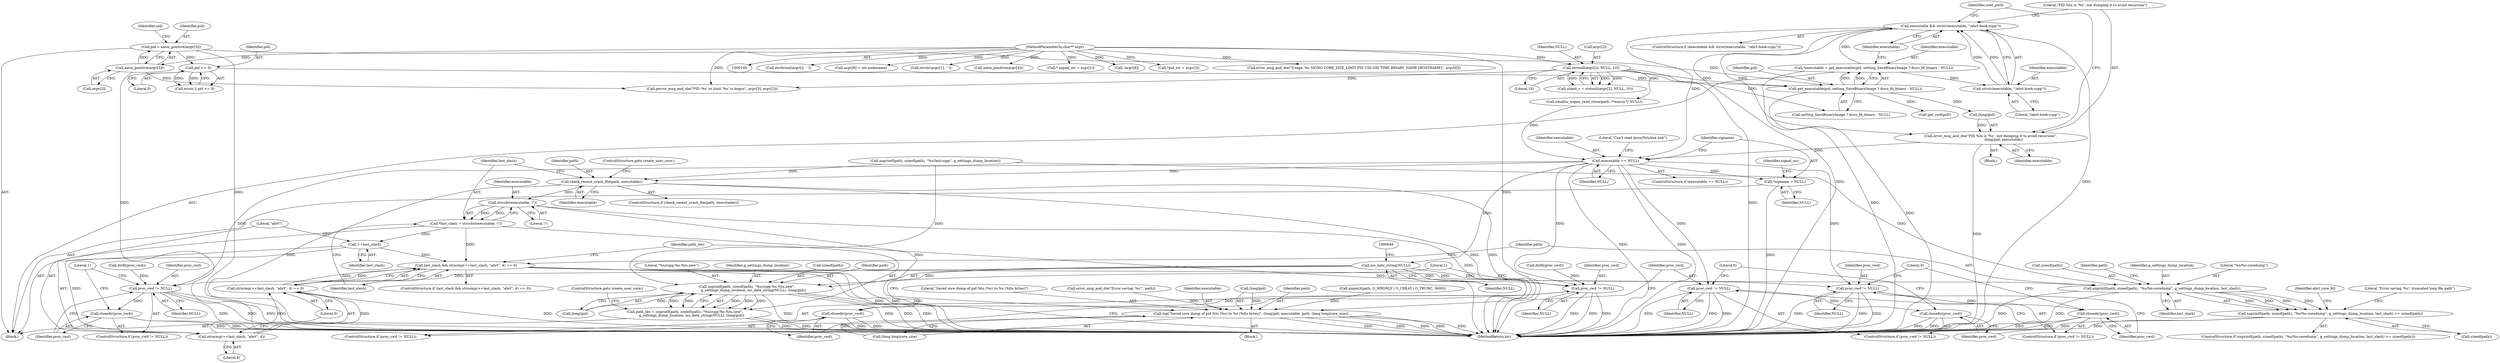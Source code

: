 digraph "0_abrt_8939398b82006ba1fec4ed491339fc075f43fc7c_1@API" {
"1000385" [label="(Call,executable && strstr(executable, \"/abrt-hook-ccpp\"))"];
"1000375" [label="(Call,*executable = get_executable(pid, setting_SaveBinaryImage ? &src_fd_binary : NULL))"];
"1000377" [label="(Call,get_executable(pid, setting_SaveBinaryImage ? &src_fd_binary : NULL))"];
"1000308" [label="(Call,pid = xatoi_positive(argv[3]))"];
"1000310" [label="(Call,xatoi_positive(argv[3]))"];
"1000151" [label="(MethodParameterIn,char** argv)"];
"1000324" [label="(Call,pid <= 0)"];
"1000277" [label="(Call,strtoull(argv[2], NULL, 10))"];
"1000387" [label="(Call,strstr(executable, \"/abrt-hook-ccpp\"))"];
"1000391" [label="(Call,error_msg_and_die(\"PID %lu is '%s', not dumping it to avoid recursion\",\n                        (long)pid, executable))"];
"1000474" [label="(Call,executable == NULL)"];
"1000485" [label="(Call,*signame = NULL)"];
"1000547" [label="(Call,check_recent_crash_file(path, executable))"];
"1000555" [label="(Call,strrchr(executable, '/'))"];
"1000553" [label="(Call,*last_slash = strrchr(executable, '/'))"];
"1000559" [label="(Call,last_slash && strncmp(++last_slash, \"abrt\", 4) == 0)"];
"1000571" [label="(Call,snprintf(path, sizeof(path), \"%s/%s-coredump\", g_settings_dump_location, last_slash))"];
"1000570" [label="(Call,snprintf(path, sizeof(path), \"%s/%s-coredump\", g_settings_dump_location, last_slash) >= sizeof(path))"];
"1000563" [label="(Call,++last_slash)"];
"1000562" [label="(Call,strncmp(++last_slash, \"abrt\", 4))"];
"1000561" [label="(Call,strncmp(++last_slash, \"abrt\", 4) == 0)"];
"1000616" [label="(Call,log(\"Saved core dump of pid %lu (%s) to %s (%llu bytes)\", (long)pid, executable, path, (long long)core_size))"];
"1000627" [label="(Call,proc_cwd != NULL)"];
"1000630" [label="(Call,closedir(proc_cwd))"];
"1000643" [label="(Call,iso_date_string(NULL))"];
"1000637" [label="(Call,snprintf(path, sizeof(path), \"%s/ccpp-%s-%lu.new\",\n            g_settings_dump_location, iso_date_string(NULL), (long)pid))"];
"1000635" [label="(Call,path_len = snprintf(path, sizeof(path), \"%s/ccpp-%s-%lu.new\",\n            g_settings_dump_location, iso_date_string(NULL), (long)pid))"];
"1001190" [label="(Call,proc_cwd != NULL)"];
"1001193" [label="(Call,closedir(proc_cwd))"];
"1001212" [label="(Call,proc_cwd != NULL)"];
"1001215" [label="(Call,closedir(proc_cwd))"];
"1001230" [label="(Call,proc_cwd != NULL)"];
"1001233" [label="(Call,closedir(proc_cwd))"];
"1000576" [label="(Identifier,g_settings_dump_location)"];
"1000316" [label="(Identifier,uid)"];
"1000639" [label="(Call,sizeof(path))"];
"1000563" [label="(Call,++last_slash)"];
"1000645" [label="(Call,(long)pid)"];
"1000485" [label="(Call,*signame = NULL)"];
"1000566" [label="(Literal,4)"];
"1000308" [label="(Call,pid = xatoi_positive(argv[3]))"];
"1001189" [label="(ControlStructure,if (proc_cwd != NULL))"];
"1000375" [label="(Call,*executable = get_executable(pid, setting_SaveBinaryImage ? &src_fd_binary : NULL))"];
"1000556" [label="(Identifier,executable)"];
"1000326" [label="(Literal,0)"];
"1000570" [label="(Call,snprintf(path, sizeof(path), \"%s/%s-coredump\", g_settings_dump_location, last_slash) >= sizeof(path))"];
"1000376" [label="(Identifier,executable)"];
"1001230" [label="(Call,proc_cwd != NULL)"];
"1000203" [label="(Call,strchrnul(argv[i], ' '))"];
"1000627" [label="(Call,proc_cwd != NULL)"];
"1000281" [label="(Identifier,NULL)"];
"1000392" [label="(Literal,\"PID %lu is '%s', not dumping it to avoid recursion\")"];
"1000277" [label="(Call,strtoull(argv[2], NULL, 10))"];
"1000628" [label="(Identifier,proc_cwd)"];
"1001207" [label="(Call,dirfd(proc_cwd))"];
"1000549" [label="(Identifier,executable)"];
"1000378" [label="(Identifier,pid)"];
"1001193" [label="(Call,closedir(proc_cwd))"];
"1000473" [label="(ControlStructure,if (executable == NULL))"];
"1000361" [label="(Call,argv[8] = uts.nodename)"];
"1000623" [label="(Call,(long long)core_size)"];
"1000389" [label="(Literal,\"/abrt-hook-ccpp\")"];
"1000567" [label="(Literal,0)"];
"1000184" [label="(Call,strchr(argv[1], ' '))"];
"1000396" [label="(Identifier,executable)"];
"1000621" [label="(Identifier,executable)"];
"1000386" [label="(Identifier,executable)"];
"1001190" [label="(Call,proc_cwd != NULL)"];
"1000618" [label="(Call,(long)pid)"];
"1000540" [label="(Call,snprintf(path, sizeof(path), \"%s/last-ccpp\", g_settings_dump_location))"];
"1000577" [label="(Identifier,last_slash)"];
"1000278" [label="(Call,argv[2])"];
"1000572" [label="(Identifier,path)"];
"1000151" [label="(MethodParameterIn,char** argv)"];
"1000636" [label="(Identifier,path_len)"];
"1000390" [label="(Block,)"];
"1000388" [label="(Identifier,executable)"];
"1000635" [label="(Call,path_len = snprintf(path, sizeof(path), \"%s/ccpp-%s-%lu.new\",\n            g_settings_dump_location, iso_date_string(NULL), (long)pid))"];
"1000322" [label="(Call,errno || pid <= 0)"];
"1000548" [label="(Identifier,path)"];
"1000564" [label="(Identifier,last_slash)"];
"1000317" [label="(Call,xatoi_positive(argv[4]))"];
"1001192" [label="(Identifier,NULL)"];
"1000310" [label="(Call,xatoi_positive(argv[3]))"];
"1000629" [label="(Identifier,NULL)"];
"1000571" [label="(Call,snprintf(path, sizeof(path), \"%s/%s-coredump\", g_settings_dump_location, last_slash))"];
"1000575" [label="(Literal,\"%s/%s-coredump\")"];
"1000573" [label="(Call,sizeof(path))"];
"1000324" [label="(Call,pid <= 0)"];
"1000554" [label="(Identifier,last_slash)"];
"1001213" [label="(Identifier,proc_cwd)"];
"1000264" [label="(Call,* signal_str = argv[1])"];
"1000393" [label="(Call,(long)pid)"];
"1001185" [label="(Call,dirfd(proc_cwd))"];
"1000557" [label="(Literal,'/')"];
"1000309" [label="(Identifier,pid)"];
"1000649" [label="(ControlStructure,goto create_user_core;)"];
"1000353" [label="(Call,!argv[8])"];
"1000643" [label="(Call,iso_date_string(NULL))"];
"1001196" [label="(Literal,1)"];
"1000398" [label="(Identifier,user_pwd)"];
"1000546" [label="(ControlStructure,if (check_recent_crash_file(path, executable)))"];
"1000152" [label="(Block,)"];
"1000644" [label="(Identifier,NULL)"];
"1000474" [label="(Call,executable == NULL)"];
"1000475" [label="(Identifier,executable)"];
"1000569" [label="(ControlStructure,if (snprintf(path, sizeof(path), \"%s/%s-coredump\", g_settings_dump_location, last_slash) >= sizeof(path)))"];
"1000585" [label="(Identifier,abrt_core_fd)"];
"1000637" [label="(Call,snprintf(path, sizeof(path), \"%s/ccpp-%s-%lu.new\",\n            g_settings_dump_location, iso_date_string(NULL), (long)pid))"];
"1000626" [label="(ControlStructure,if (proc_cwd != NULL))"];
"1000302" [label="(Call,*pid_str = argv[3])"];
"1000630" [label="(Call,closedir(proc_cwd))"];
"1000486" [label="(Identifier,signame)"];
"1000568" [label="(Block,)"];
"1000561" [label="(Call,strncmp(++last_slash, \"abrt\", 4) == 0)"];
"1000616" [label="(Call,log(\"Saved core dump of pid %lu (%s) to %s (%llu bytes)\", (long)pid, executable, path, (long long)core_size))"];
"1000633" [label="(Literal,0)"];
"1000387" [label="(Call,strstr(executable, \"/abrt-hook-ccpp\"))"];
"1000311" [label="(Call,argv[3])"];
"1000638" [label="(Identifier,path)"];
"1000385" [label="(Call,executable && strstr(executable, \"/abrt-hook-ccpp\"))"];
"1000377" [label="(Call,get_executable(pid, setting_SaveBinaryImage ? &src_fd_binary : NULL))"];
"1000558" [label="(ControlStructure,if (last_slash && strncmp(++last_slash, \"abrt\", 4) == 0))"];
"1001214" [label="(Identifier,NULL)"];
"1000391" [label="(Call,error_msg_and_die(\"PID %lu is '%s', not dumping it to avoid recursion\",\n                        (long)pid, executable))"];
"1000325" [label="(Identifier,pid)"];
"1000275" [label="(Call,ulimit_c = strtoull(argv[2], NULL, 10))"];
"1001229" [label="(ControlStructure,if (proc_cwd != NULL))"];
"1001191" [label="(Identifier,proc_cwd)"];
"1000641" [label="(Literal,\"%s/ccpp-%s-%lu.new\")"];
"1000282" [label="(Literal,10)"];
"1001216" [label="(Identifier,proc_cwd)"];
"1001194" [label="(Identifier,proc_cwd)"];
"1000622" [label="(Identifier,path)"];
"1001215" [label="(Call,closedir(proc_cwd))"];
"1001232" [label="(Identifier,NULL)"];
"1001236" [label="(Literal,0)"];
"1000489" [label="(Identifier,signal_no)"];
"1000586" [label="(Call,xopen3(path, O_WRONLY | O_CREAT | O_TRUNC, 0600))"];
"1000178" [label="(Call,error_msg_and_die(\"Usage: %s SIGNO CORE_SIZE_LIMIT PID UID GID TIME BINARY_NAME [HOSTNAME]\", argv[0]))"];
"1000479" [label="(Literal,\"Can't read /proc/%lu/exe link\")"];
"1000559" [label="(Call,last_slash && strncmp(++last_slash, \"abrt\", 4) == 0)"];
"1000553" [label="(Call,*last_slash = strrchr(executable, '/'))"];
"1001233" [label="(Call,closedir(proc_cwd))"];
"1001211" [label="(ControlStructure,if (proc_cwd != NULL))"];
"1001234" [label="(Identifier,proc_cwd)"];
"1000581" [label="(Literal,\"Error saving '%s': truncated long file path\")"];
"1000578" [label="(Call,sizeof(path))"];
"1000328" [label="(Call,perror_msg_and_die(\"PID '%s' or limit '%s' is bogus\", argv[3], argv[2]))"];
"1000384" [label="(ControlStructure,if (executable && strstr(executable, \"/abrt-hook-ccpp\")))"];
"1000631" [label="(Identifier,proc_cwd)"];
"1000562" [label="(Call,strncmp(++last_slash, \"abrt\", 4))"];
"1000579" [label="(Identifier,path)"];
"1000379" [label="(Call,setting_SaveBinaryImage ? &src_fd_binary : NULL)"];
"1001231" [label="(Identifier,proc_cwd)"];
"1000617" [label="(Literal,\"Saved core dump of pid %lu (%s) to %s (%llu bytes)\")"];
"1000399" [label="(Call,get_cwd(pid))"];
"1000487" [label="(Identifier,NULL)"];
"1000613" [label="(Call,error_msg_and_die(\"Error saving '%s'\", path))"];
"1000555" [label="(Call,strrchr(executable, '/'))"];
"1001212" [label="(Call,proc_cwd != NULL)"];
"1000560" [label="(Identifier,last_slash)"];
"1000476" [label="(Identifier,NULL)"];
"1000547" [label="(Call,check_recent_crash_file(path, executable))"];
"1001218" [label="(Literal,1)"];
"1000565" [label="(Literal,\"abrt\")"];
"1000642" [label="(Identifier,g_settings_dump_location)"];
"1001237" [label="(MethodReturn,int)"];
"1000412" [label="(Call,xmalloc_xopen_read_close(path, /*maxsz:*/ NULL))"];
"1000551" [label="(ControlStructure,goto create_user_core;)"];
"1000385" -> "1000384"  [label="AST: "];
"1000385" -> "1000386"  [label="CFG: "];
"1000385" -> "1000387"  [label="CFG: "];
"1000386" -> "1000385"  [label="AST: "];
"1000387" -> "1000385"  [label="AST: "];
"1000392" -> "1000385"  [label="CFG: "];
"1000398" -> "1000385"  [label="CFG: "];
"1000385" -> "1001237"  [label="DDG: "];
"1000385" -> "1001237"  [label="DDG: "];
"1000375" -> "1000385"  [label="DDG: "];
"1000387" -> "1000385"  [label="DDG: "];
"1000387" -> "1000385"  [label="DDG: "];
"1000385" -> "1000391"  [label="DDG: "];
"1000385" -> "1000474"  [label="DDG: "];
"1000375" -> "1000152"  [label="AST: "];
"1000375" -> "1000377"  [label="CFG: "];
"1000376" -> "1000375"  [label="AST: "];
"1000377" -> "1000375"  [label="AST: "];
"1000386" -> "1000375"  [label="CFG: "];
"1000375" -> "1001237"  [label="DDG: "];
"1000377" -> "1000375"  [label="DDG: "];
"1000377" -> "1000375"  [label="DDG: "];
"1000375" -> "1000387"  [label="DDG: "];
"1000377" -> "1000379"  [label="CFG: "];
"1000378" -> "1000377"  [label="AST: "];
"1000379" -> "1000377"  [label="AST: "];
"1000377" -> "1001237"  [label="DDG: "];
"1000308" -> "1000377"  [label="DDG: "];
"1000324" -> "1000377"  [label="DDG: "];
"1000277" -> "1000377"  [label="DDG: "];
"1000377" -> "1000393"  [label="DDG: "];
"1000377" -> "1000399"  [label="DDG: "];
"1000308" -> "1000152"  [label="AST: "];
"1000308" -> "1000310"  [label="CFG: "];
"1000309" -> "1000308"  [label="AST: "];
"1000310" -> "1000308"  [label="AST: "];
"1000316" -> "1000308"  [label="CFG: "];
"1000308" -> "1001237"  [label="DDG: "];
"1000310" -> "1000308"  [label="DDG: "];
"1000308" -> "1000324"  [label="DDG: "];
"1000310" -> "1000311"  [label="CFG: "];
"1000311" -> "1000310"  [label="AST: "];
"1000310" -> "1001237"  [label="DDG: "];
"1000151" -> "1000310"  [label="DDG: "];
"1000310" -> "1000328"  [label="DDG: "];
"1000151" -> "1000149"  [label="AST: "];
"1000151" -> "1001237"  [label="DDG: "];
"1000151" -> "1000178"  [label="DDG: "];
"1000151" -> "1000184"  [label="DDG: "];
"1000151" -> "1000203"  [label="DDG: "];
"1000151" -> "1000264"  [label="DDG: "];
"1000151" -> "1000277"  [label="DDG: "];
"1000151" -> "1000302"  [label="DDG: "];
"1000151" -> "1000317"  [label="DDG: "];
"1000151" -> "1000328"  [label="DDG: "];
"1000151" -> "1000353"  [label="DDG: "];
"1000151" -> "1000361"  [label="DDG: "];
"1000324" -> "1000322"  [label="AST: "];
"1000324" -> "1000326"  [label="CFG: "];
"1000325" -> "1000324"  [label="AST: "];
"1000326" -> "1000324"  [label="AST: "];
"1000322" -> "1000324"  [label="CFG: "];
"1000324" -> "1000322"  [label="DDG: "];
"1000324" -> "1000322"  [label="DDG: "];
"1000277" -> "1000275"  [label="AST: "];
"1000277" -> "1000282"  [label="CFG: "];
"1000278" -> "1000277"  [label="AST: "];
"1000281" -> "1000277"  [label="AST: "];
"1000282" -> "1000277"  [label="AST: "];
"1000275" -> "1000277"  [label="CFG: "];
"1000277" -> "1001237"  [label="DDG: "];
"1000277" -> "1000275"  [label="DDG: "];
"1000277" -> "1000275"  [label="DDG: "];
"1000277" -> "1000275"  [label="DDG: "];
"1000277" -> "1000328"  [label="DDG: "];
"1000277" -> "1000379"  [label="DDG: "];
"1000277" -> "1000412"  [label="DDG: "];
"1000387" -> "1000389"  [label="CFG: "];
"1000388" -> "1000387"  [label="AST: "];
"1000389" -> "1000387"  [label="AST: "];
"1000391" -> "1000390"  [label="AST: "];
"1000391" -> "1000396"  [label="CFG: "];
"1000392" -> "1000391"  [label="AST: "];
"1000393" -> "1000391"  [label="AST: "];
"1000396" -> "1000391"  [label="AST: "];
"1000398" -> "1000391"  [label="CFG: "];
"1000391" -> "1001237"  [label="DDG: "];
"1000393" -> "1000391"  [label="DDG: "];
"1000391" -> "1000474"  [label="DDG: "];
"1000474" -> "1000473"  [label="AST: "];
"1000474" -> "1000476"  [label="CFG: "];
"1000475" -> "1000474"  [label="AST: "];
"1000476" -> "1000474"  [label="AST: "];
"1000479" -> "1000474"  [label="CFG: "];
"1000486" -> "1000474"  [label="CFG: "];
"1000474" -> "1001237"  [label="DDG: "];
"1000474" -> "1001237"  [label="DDG: "];
"1000412" -> "1000474"  [label="DDG: "];
"1000474" -> "1000485"  [label="DDG: "];
"1000474" -> "1000547"  [label="DDG: "];
"1000474" -> "1000627"  [label="DDG: "];
"1000474" -> "1000643"  [label="DDG: "];
"1000474" -> "1001190"  [label="DDG: "];
"1000474" -> "1001212"  [label="DDG: "];
"1000474" -> "1001230"  [label="DDG: "];
"1000485" -> "1000152"  [label="AST: "];
"1000485" -> "1000487"  [label="CFG: "];
"1000486" -> "1000485"  [label="AST: "];
"1000487" -> "1000485"  [label="AST: "];
"1000489" -> "1000485"  [label="CFG: "];
"1000485" -> "1001237"  [label="DDG: "];
"1000547" -> "1000546"  [label="AST: "];
"1000547" -> "1000549"  [label="CFG: "];
"1000548" -> "1000547"  [label="AST: "];
"1000549" -> "1000547"  [label="AST: "];
"1000551" -> "1000547"  [label="CFG: "];
"1000554" -> "1000547"  [label="CFG: "];
"1000547" -> "1001237"  [label="DDG: "];
"1000547" -> "1001237"  [label="DDG: "];
"1000547" -> "1001237"  [label="DDG: "];
"1000540" -> "1000547"  [label="DDG: "];
"1000547" -> "1000555"  [label="DDG: "];
"1000555" -> "1000553"  [label="AST: "];
"1000555" -> "1000557"  [label="CFG: "];
"1000556" -> "1000555"  [label="AST: "];
"1000557" -> "1000555"  [label="AST: "];
"1000553" -> "1000555"  [label="CFG: "];
"1000555" -> "1001237"  [label="DDG: "];
"1000555" -> "1000553"  [label="DDG: "];
"1000555" -> "1000553"  [label="DDG: "];
"1000555" -> "1000616"  [label="DDG: "];
"1000553" -> "1000152"  [label="AST: "];
"1000554" -> "1000553"  [label="AST: "];
"1000560" -> "1000553"  [label="CFG: "];
"1000553" -> "1001237"  [label="DDG: "];
"1000553" -> "1000559"  [label="DDG: "];
"1000553" -> "1000563"  [label="DDG: "];
"1000559" -> "1000558"  [label="AST: "];
"1000559" -> "1000560"  [label="CFG: "];
"1000559" -> "1000561"  [label="CFG: "];
"1000560" -> "1000559"  [label="AST: "];
"1000561" -> "1000559"  [label="AST: "];
"1000572" -> "1000559"  [label="CFG: "];
"1000636" -> "1000559"  [label="CFG: "];
"1000559" -> "1001237"  [label="DDG: "];
"1000559" -> "1001237"  [label="DDG: "];
"1000559" -> "1001237"  [label="DDG: "];
"1000563" -> "1000559"  [label="DDG: "];
"1000561" -> "1000559"  [label="DDG: "];
"1000561" -> "1000559"  [label="DDG: "];
"1000559" -> "1000571"  [label="DDG: "];
"1000571" -> "1000570"  [label="AST: "];
"1000571" -> "1000577"  [label="CFG: "];
"1000572" -> "1000571"  [label="AST: "];
"1000573" -> "1000571"  [label="AST: "];
"1000575" -> "1000571"  [label="AST: "];
"1000576" -> "1000571"  [label="AST: "];
"1000577" -> "1000571"  [label="AST: "];
"1000579" -> "1000571"  [label="CFG: "];
"1000571" -> "1001237"  [label="DDG: "];
"1000571" -> "1001237"  [label="DDG: "];
"1000571" -> "1000570"  [label="DDG: "];
"1000571" -> "1000570"  [label="DDG: "];
"1000571" -> "1000570"  [label="DDG: "];
"1000571" -> "1000570"  [label="DDG: "];
"1000540" -> "1000571"  [label="DDG: "];
"1000570" -> "1000569"  [label="AST: "];
"1000570" -> "1000578"  [label="CFG: "];
"1000578" -> "1000570"  [label="AST: "];
"1000581" -> "1000570"  [label="CFG: "];
"1000585" -> "1000570"  [label="CFG: "];
"1000570" -> "1001237"  [label="DDG: "];
"1000570" -> "1001237"  [label="DDG: "];
"1000563" -> "1000562"  [label="AST: "];
"1000563" -> "1000564"  [label="CFG: "];
"1000564" -> "1000563"  [label="AST: "];
"1000565" -> "1000563"  [label="CFG: "];
"1000563" -> "1000562"  [label="DDG: "];
"1000562" -> "1000561"  [label="AST: "];
"1000562" -> "1000566"  [label="CFG: "];
"1000565" -> "1000562"  [label="AST: "];
"1000566" -> "1000562"  [label="AST: "];
"1000567" -> "1000562"  [label="CFG: "];
"1000562" -> "1000561"  [label="DDG: "];
"1000562" -> "1000561"  [label="DDG: "];
"1000561" -> "1000567"  [label="CFG: "];
"1000567" -> "1000561"  [label="AST: "];
"1000561" -> "1001237"  [label="DDG: "];
"1000616" -> "1000568"  [label="AST: "];
"1000616" -> "1000623"  [label="CFG: "];
"1000617" -> "1000616"  [label="AST: "];
"1000618" -> "1000616"  [label="AST: "];
"1000621" -> "1000616"  [label="AST: "];
"1000622" -> "1000616"  [label="AST: "];
"1000623" -> "1000616"  [label="AST: "];
"1000628" -> "1000616"  [label="CFG: "];
"1000616" -> "1001237"  [label="DDG: "];
"1000616" -> "1001237"  [label="DDG: "];
"1000616" -> "1001237"  [label="DDG: "];
"1000616" -> "1001237"  [label="DDG: "];
"1000616" -> "1001237"  [label="DDG: "];
"1000618" -> "1000616"  [label="DDG: "];
"1000586" -> "1000616"  [label="DDG: "];
"1000613" -> "1000616"  [label="DDG: "];
"1000623" -> "1000616"  [label="DDG: "];
"1000627" -> "1000626"  [label="AST: "];
"1000627" -> "1000629"  [label="CFG: "];
"1000628" -> "1000627"  [label="AST: "];
"1000629" -> "1000627"  [label="AST: "];
"1000631" -> "1000627"  [label="CFG: "];
"1000633" -> "1000627"  [label="CFG: "];
"1000627" -> "1001237"  [label="DDG: "];
"1000627" -> "1001237"  [label="DDG: "];
"1000627" -> "1001237"  [label="DDG: "];
"1000627" -> "1000630"  [label="DDG: "];
"1000630" -> "1000626"  [label="AST: "];
"1000630" -> "1000631"  [label="CFG: "];
"1000631" -> "1000630"  [label="AST: "];
"1000633" -> "1000630"  [label="CFG: "];
"1000630" -> "1001237"  [label="DDG: "];
"1000630" -> "1001237"  [label="DDG: "];
"1000643" -> "1000637"  [label="AST: "];
"1000643" -> "1000644"  [label="CFG: "];
"1000644" -> "1000643"  [label="AST: "];
"1000646" -> "1000643"  [label="CFG: "];
"1000643" -> "1000637"  [label="DDG: "];
"1000643" -> "1001190"  [label="DDG: "];
"1000643" -> "1001212"  [label="DDG: "];
"1000643" -> "1001230"  [label="DDG: "];
"1000637" -> "1000635"  [label="AST: "];
"1000637" -> "1000645"  [label="CFG: "];
"1000638" -> "1000637"  [label="AST: "];
"1000639" -> "1000637"  [label="AST: "];
"1000641" -> "1000637"  [label="AST: "];
"1000642" -> "1000637"  [label="AST: "];
"1000645" -> "1000637"  [label="AST: "];
"1000635" -> "1000637"  [label="CFG: "];
"1000637" -> "1001237"  [label="DDG: "];
"1000637" -> "1001237"  [label="DDG: "];
"1000637" -> "1001237"  [label="DDG: "];
"1000637" -> "1001237"  [label="DDG: "];
"1000637" -> "1000635"  [label="DDG: "];
"1000637" -> "1000635"  [label="DDG: "];
"1000637" -> "1000635"  [label="DDG: "];
"1000637" -> "1000635"  [label="DDG: "];
"1000637" -> "1000635"  [label="DDG: "];
"1000540" -> "1000637"  [label="DDG: "];
"1000645" -> "1000637"  [label="DDG: "];
"1000635" -> "1000152"  [label="AST: "];
"1000636" -> "1000635"  [label="AST: "];
"1000649" -> "1000635"  [label="CFG: "];
"1000635" -> "1001237"  [label="DDG: "];
"1000635" -> "1001237"  [label="DDG: "];
"1001190" -> "1001189"  [label="AST: "];
"1001190" -> "1001192"  [label="CFG: "];
"1001191" -> "1001190"  [label="AST: "];
"1001192" -> "1001190"  [label="AST: "];
"1001194" -> "1001190"  [label="CFG: "];
"1001196" -> "1001190"  [label="CFG: "];
"1001190" -> "1001237"  [label="DDG: "];
"1001190" -> "1001237"  [label="DDG: "];
"1001190" -> "1001237"  [label="DDG: "];
"1001185" -> "1001190"  [label="DDG: "];
"1001190" -> "1001193"  [label="DDG: "];
"1001193" -> "1001189"  [label="AST: "];
"1001193" -> "1001194"  [label="CFG: "];
"1001194" -> "1001193"  [label="AST: "];
"1001196" -> "1001193"  [label="CFG: "];
"1001193" -> "1001237"  [label="DDG: "];
"1001193" -> "1001237"  [label="DDG: "];
"1001212" -> "1001211"  [label="AST: "];
"1001212" -> "1001214"  [label="CFG: "];
"1001213" -> "1001212"  [label="AST: "];
"1001214" -> "1001212"  [label="AST: "];
"1001216" -> "1001212"  [label="CFG: "];
"1001218" -> "1001212"  [label="CFG: "];
"1001212" -> "1001237"  [label="DDG: "];
"1001212" -> "1001237"  [label="DDG: "];
"1001212" -> "1001237"  [label="DDG: "];
"1001207" -> "1001212"  [label="DDG: "];
"1001212" -> "1001215"  [label="DDG: "];
"1001215" -> "1001211"  [label="AST: "];
"1001215" -> "1001216"  [label="CFG: "];
"1001216" -> "1001215"  [label="AST: "];
"1001218" -> "1001215"  [label="CFG: "];
"1001215" -> "1001237"  [label="DDG: "];
"1001215" -> "1001237"  [label="DDG: "];
"1001230" -> "1001229"  [label="AST: "];
"1001230" -> "1001232"  [label="CFG: "];
"1001231" -> "1001230"  [label="AST: "];
"1001232" -> "1001230"  [label="AST: "];
"1001234" -> "1001230"  [label="CFG: "];
"1001236" -> "1001230"  [label="CFG: "];
"1001230" -> "1001237"  [label="DDG: "];
"1001230" -> "1001237"  [label="DDG: "];
"1001230" -> "1001237"  [label="DDG: "];
"1001230" -> "1001233"  [label="DDG: "];
"1001233" -> "1001229"  [label="AST: "];
"1001233" -> "1001234"  [label="CFG: "];
"1001234" -> "1001233"  [label="AST: "];
"1001236" -> "1001233"  [label="CFG: "];
"1001233" -> "1001237"  [label="DDG: "];
"1001233" -> "1001237"  [label="DDG: "];
}
